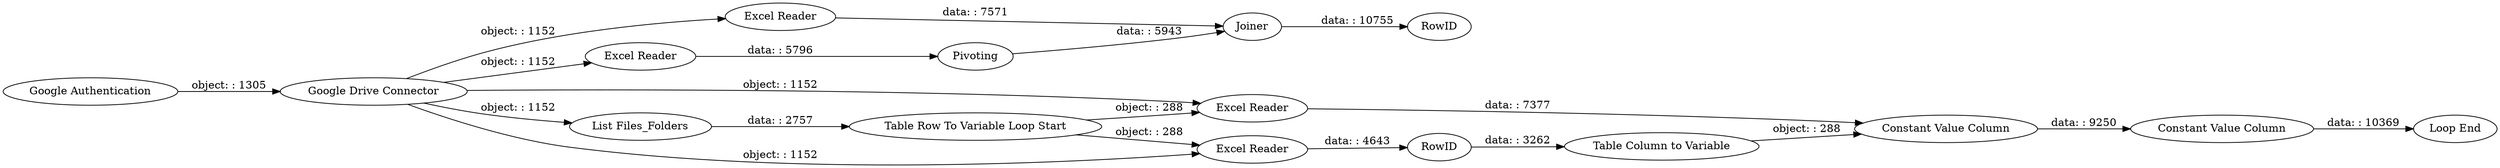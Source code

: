 digraph {
	"4797029495979674206_281" [label="Google Drive Connector"]
	"4797029495979674206_282" [label="Excel Reader"]
	"4797029495979674206_290" [label="Excel Reader"]
	"4797029495979674206_284" [label=Pivoting]
	"4797029495979674206_285" [label=Joiner]
	"4797029495979674206_288" [label="Excel Reader"]
	"4797029495979674206_293" [label="Constant Value Column"]
	"4797029495979674206_291" [label=RowID]
	"4797029495979674206_294" [label="Constant Value Column"]
	"4797029495979674206_2030" [label="Loop End"]
	"4797029495979674206_279" [label="Google Authentication"]
	"4797029495979674206_287" [label="List Files_Folders"]
	"4797029495979674206_292" [label="Table Column to Variable"]
	"4797029495979674206_289" [label="Table Row To Variable Loop Start"]
	"4797029495979674206_283" [label="Excel Reader"]
	"4797029495979674206_286" [label=RowID]
	"4797029495979674206_281" -> "4797029495979674206_287" [label="object: : 1152"]
	"4797029495979674206_281" -> "4797029495979674206_282" [label="object: : 1152"]
	"4797029495979674206_293" -> "4797029495979674206_294" [label="data: : 9250"]
	"4797029495979674206_289" -> "4797029495979674206_288" [label="object: : 288"]
	"4797029495979674206_279" -> "4797029495979674206_281" [label="object: : 1305"]
	"4797029495979674206_294" -> "4797029495979674206_2030" [label="data: : 10369"]
	"4797029495979674206_289" -> "4797029495979674206_290" [label="object: : 288"]
	"4797029495979674206_282" -> "4797029495979674206_285" [label="data: : 7571"]
	"4797029495979674206_292" -> "4797029495979674206_293" [label="object: : 288"]
	"4797029495979674206_288" -> "4797029495979674206_293" [label="data: : 7377"]
	"4797029495979674206_287" -> "4797029495979674206_289" [label="data: : 2757"]
	"4797029495979674206_281" -> "4797029495979674206_283" [label="object: : 1152"]
	"4797029495979674206_285" -> "4797029495979674206_286" [label="data: : 10755"]
	"4797029495979674206_291" -> "4797029495979674206_292" [label="data: : 3262"]
	"4797029495979674206_284" -> "4797029495979674206_285" [label="data: : 5943"]
	"4797029495979674206_290" -> "4797029495979674206_291" [label="data: : 4643"]
	"4797029495979674206_283" -> "4797029495979674206_284" [label="data: : 5796"]
	"4797029495979674206_281" -> "4797029495979674206_290" [label="object: : 1152"]
	"4797029495979674206_281" -> "4797029495979674206_288" [label="object: : 1152"]
	rankdir=LR
}
